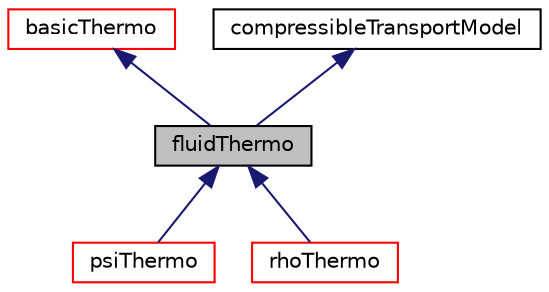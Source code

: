 digraph "fluidThermo"
{
  bgcolor="transparent";
  edge [fontname="Helvetica",fontsize="10",labelfontname="Helvetica",labelfontsize="10"];
  node [fontname="Helvetica",fontsize="10",shape=record];
  Node1 [label="fluidThermo",height=0.2,width=0.4,color="black", fillcolor="grey75", style="filled", fontcolor="black"];
  Node2 -> Node1 [dir="back",color="midnightblue",fontsize="10",style="solid",fontname="Helvetica"];
  Node2 [label="basicThermo",height=0.2,width=0.4,color="red",URL="$a00120.html",tooltip="Abstract base-class for fluid and solid thermodynamic properties. "];
  Node3 -> Node1 [dir="back",color="midnightblue",fontsize="10",style="solid",fontname="Helvetica"];
  Node3 [label="compressibleTransportModel",height=0.2,width=0.4,color="black",URL="$a00335.html",tooltip="Base-class for all transport models used by the compressible turbulence models. "];
  Node1 -> Node4 [dir="back",color="midnightblue",fontsize="10",style="solid",fontname="Helvetica"];
  Node4 [label="psiThermo",height=0.2,width=0.4,color="red",URL="$a02062.html",tooltip="Basic thermodynamic properties based on compressibility. "];
  Node1 -> Node5 [dir="back",color="midnightblue",fontsize="10",style="solid",fontname="Helvetica"];
  Node5 [label="rhoThermo",height=0.2,width=0.4,color="red",URL="$a02260.html",tooltip="Basic thermodynamic properties based on density. "];
}
